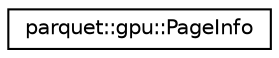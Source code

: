 digraph "Graphical Class Hierarchy"
{
  edge [fontname="Helvetica",fontsize="10",labelfontname="Helvetica",labelfontsize="10"];
  node [fontname="Helvetica",fontsize="10",shape=record];
  rankdir="LR";
  Node0 [label="parquet::gpu::PageInfo",height=0.2,width=0.4,color="black", fillcolor="white", style="filled",URL="$structparquet_1_1gpu_1_1PageInfo.html",tooltip="Struct describing a particular page of column chunk data. "];
}
